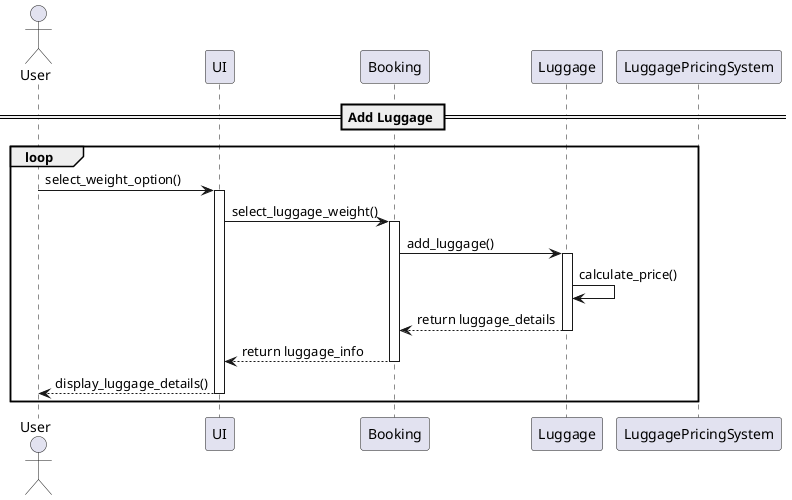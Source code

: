 @startuml AddLuggage
actor "User" as user
participant UI
participant Booking
participant Luggage
participant LuggagePricingSystem

== Add Luggage ==

loop
    user -> UI: select_weight_option()
    activate UI
    UI -> Booking: select_luggage_weight()
    activate Booking
    Booking -> Luggage: add_luggage()
    activate Luggage
    Luggage -> Luggage: calculate_price()
    Luggage --> Booking: return luggage_details
    deactivate Luggage
    Booking --> UI: return luggage_info
    deactivate Booking
    UI --> user: display_luggage_details()
    deactivate UI
end

@enduml